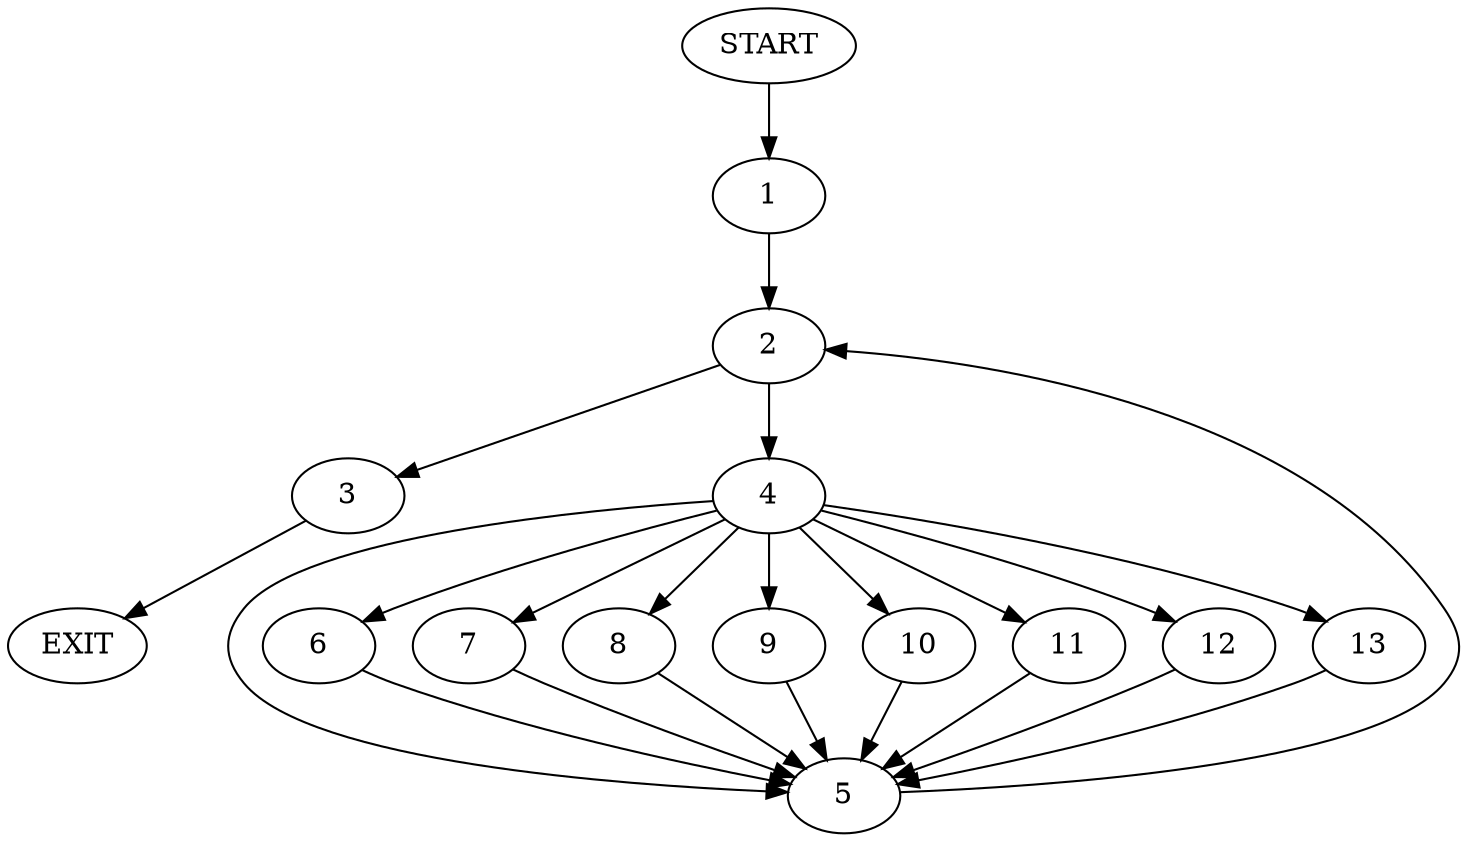 digraph {
0 [label="START"]
14 [label="EXIT"]
0 -> 1
1 -> 2
2 -> 3
2 -> 4
3 -> 14
4 -> 5
4 -> 6
4 -> 7
4 -> 8
4 -> 9
4 -> 10
4 -> 11
4 -> 12
4 -> 13
6 -> 5
11 -> 5
13 -> 5
10 -> 5
12 -> 5
9 -> 5
8 -> 5
7 -> 5
5 -> 2
}
